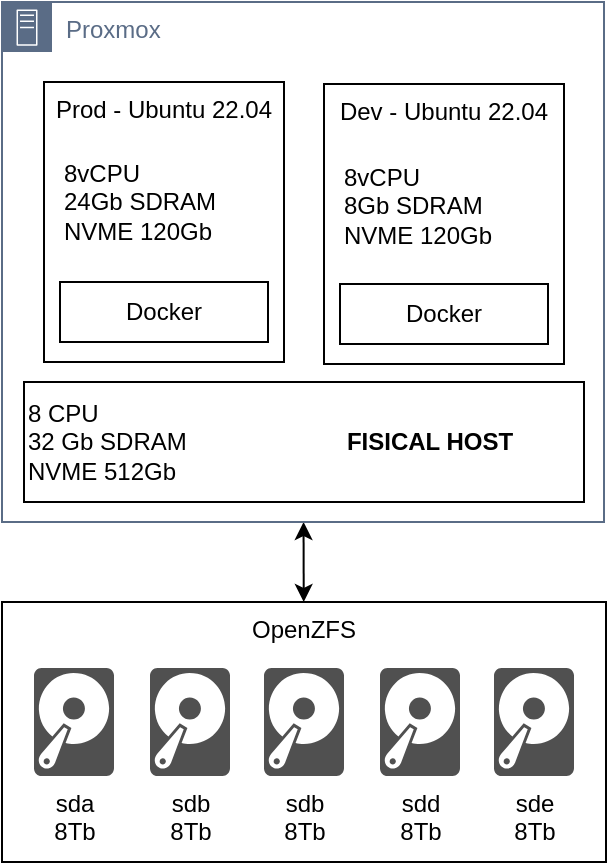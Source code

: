<mxfile>
    <diagram id="U0cBu_YSkR7BM3933Cyo" name="Page-1">
        <mxGraphModel dx="924" dy="505" grid="0" gridSize="10" guides="1" tooltips="1" connect="1" arrows="1" fold="1" page="1" pageScale="1" pageWidth="827" pageHeight="1169" math="0" shadow="0">
            <root>
                <mxCell id="0"/>
                <mxCell id="1" parent="0"/>
                <mxCell id="12" style="edgeStyle=none;html=1;startArrow=classic;startFill=1;" parent="1" source="2" target="9" edge="1">
                    <mxGeometry relative="1" as="geometry"/>
                </mxCell>
                <mxCell id="2" value="Proxmox" style="points=[[0,0],[0.25,0],[0.5,0],[0.75,0],[1,0],[1,0.25],[1,0.5],[1,0.75],[1,1],[0.75,1],[0.5,1],[0.25,1],[0,1],[0,0.75],[0,0.5],[0,0.25]];outlineConnect=0;gradientColor=none;html=1;whiteSpace=wrap;fontSize=12;fontStyle=0;container=1;pointerEvents=0;collapsible=0;recursiveResize=0;shape=mxgraph.aws4.group;grIcon=mxgraph.aws4.group_on_premise;strokeColor=#5A6C86;fillColor=none;verticalAlign=top;align=left;spacingLeft=30;fontColor=#5A6C86;dashed=0;spacingTop=0;" parent="1" vertex="1">
                    <mxGeometry x="69" y="130" width="301" height="260" as="geometry"/>
                </mxCell>
                <mxCell id="16" value="Prod - Ubuntu 22.04" style="rounded=0;whiteSpace=wrap;html=1;shadow=0;sketch=0;align=center;verticalAlign=top;" parent="2" vertex="1">
                    <mxGeometry x="21" y="40" width="120" height="140" as="geometry"/>
                </mxCell>
                <mxCell id="19" value="Docker" style="rounded=0;whiteSpace=wrap;html=1;shadow=0;sketch=0;" parent="2" vertex="1">
                    <mxGeometry x="29" y="140" width="104" height="30" as="geometry"/>
                </mxCell>
                <mxCell id="20" value="8vCPU&lt;br&gt;24Gb SDRAM&lt;br&gt;NVME 120Gb" style="text;html=1;align=left;verticalAlign=middle;resizable=0;points=[];autosize=1;strokeColor=none;fillColor=none;" parent="2" vertex="1">
                    <mxGeometry x="29" y="70" width="100" height="60" as="geometry"/>
                </mxCell>
                <mxCell id="10" value="" style="group" parent="1" vertex="1" connectable="0">
                    <mxGeometry x="69" y="430" width="302" height="130" as="geometry"/>
                </mxCell>
                <mxCell id="9" value="OpenZFS" style="rounded=0;whiteSpace=wrap;html=1;labelPosition=center;verticalLabelPosition=middle;align=center;verticalAlign=top;" parent="10" vertex="1">
                    <mxGeometry width="302" height="130" as="geometry"/>
                </mxCell>
                <mxCell id="3" value="sda&lt;br&gt;8Tb" style="sketch=0;pointerEvents=1;shadow=0;dashed=0;html=1;strokeColor=none;fillColor=#505050;labelPosition=center;verticalLabelPosition=bottom;verticalAlign=top;outlineConnect=0;align=center;shape=mxgraph.office.devices.hard_disk;" parent="10" vertex="1">
                    <mxGeometry x="16" y="33" width="40" height="54" as="geometry"/>
                </mxCell>
                <mxCell id="5" value="sdb&lt;br&gt;8Tb" style="sketch=0;pointerEvents=1;shadow=0;dashed=0;html=1;strokeColor=none;fillColor=#505050;labelPosition=center;verticalLabelPosition=bottom;verticalAlign=top;outlineConnect=0;align=center;shape=mxgraph.office.devices.hard_disk;" parent="10" vertex="1">
                    <mxGeometry x="74" y="33" width="40" height="54" as="geometry"/>
                </mxCell>
                <mxCell id="6" value="sdb&lt;br&gt;8Tb" style="sketch=0;pointerEvents=1;shadow=0;dashed=0;html=1;strokeColor=none;fillColor=#505050;labelPosition=center;verticalLabelPosition=bottom;verticalAlign=top;outlineConnect=0;align=center;shape=mxgraph.office.devices.hard_disk;" parent="10" vertex="1">
                    <mxGeometry x="131" y="33" width="40" height="54" as="geometry"/>
                </mxCell>
                <mxCell id="7" value="sdd&lt;br&gt;8Tb" style="sketch=0;pointerEvents=1;shadow=0;dashed=0;html=1;strokeColor=none;fillColor=#505050;labelPosition=center;verticalLabelPosition=bottom;verticalAlign=top;outlineConnect=0;align=center;shape=mxgraph.office.devices.hard_disk;" parent="10" vertex="1">
                    <mxGeometry x="189" y="33" width="40" height="54" as="geometry"/>
                </mxCell>
                <mxCell id="8" value="sde&lt;br&gt;8Tb" style="sketch=0;pointerEvents=1;shadow=0;dashed=0;html=1;strokeColor=none;fillColor=#505050;labelPosition=center;verticalLabelPosition=bottom;verticalAlign=top;outlineConnect=0;align=center;shape=mxgraph.office.devices.hard_disk;" parent="10" vertex="1">
                    <mxGeometry x="246" y="33" width="40" height="54" as="geometry"/>
                </mxCell>
                <mxCell id="11" value="&lt;span style=&quot;&quot;&gt;8 CPU&lt;/span&gt;&lt;br style=&quot;&quot;&gt;&lt;div style=&quot;&quot;&gt;&lt;span style=&quot;background-color: initial;&quot;&gt;32 Gb SDRAM&lt;/span&gt;&lt;/div&gt;&lt;div style=&quot;&quot;&gt;&lt;span style=&quot;background-color: initial;&quot;&gt;NVME 512Gb&lt;/span&gt;&lt;/div&gt;" style="rounded=0;whiteSpace=wrap;html=1;shadow=0;sketch=0;align=left;" parent="1" vertex="1">
                    <mxGeometry x="80" y="320" width="280" height="60" as="geometry"/>
                </mxCell>
                <mxCell id="15" value="FISICAL HOST" style="text;html=1;strokeColor=none;fillColor=none;align=center;verticalAlign=middle;whiteSpace=wrap;rounded=0;shadow=0;sketch=0;fontStyle=1" parent="1" vertex="1">
                    <mxGeometry x="238" y="335" width="90" height="30" as="geometry"/>
                </mxCell>
                <mxCell id="21" value="Dev - Ubuntu 22.04" style="rounded=0;whiteSpace=wrap;html=1;shadow=0;sketch=0;align=center;verticalAlign=top;" parent="1" vertex="1">
                    <mxGeometry x="230" y="171" width="120" height="140" as="geometry"/>
                </mxCell>
                <mxCell id="22" value="Docker" style="rounded=0;whiteSpace=wrap;html=1;shadow=0;sketch=0;" parent="1" vertex="1">
                    <mxGeometry x="238" y="271" width="104" height="30" as="geometry"/>
                </mxCell>
                <mxCell id="23" value="8vCPU&lt;br&gt;8Gb SDRAM&lt;br&gt;NVME 120Gb" style="text;html=1;align=left;verticalAlign=middle;resizable=0;points=[];autosize=1;strokeColor=none;fillColor=none;" parent="1" vertex="1">
                    <mxGeometry x="238" y="204" width="92" height="55" as="geometry"/>
                </mxCell>
            </root>
        </mxGraphModel>
    </diagram>
</mxfile>